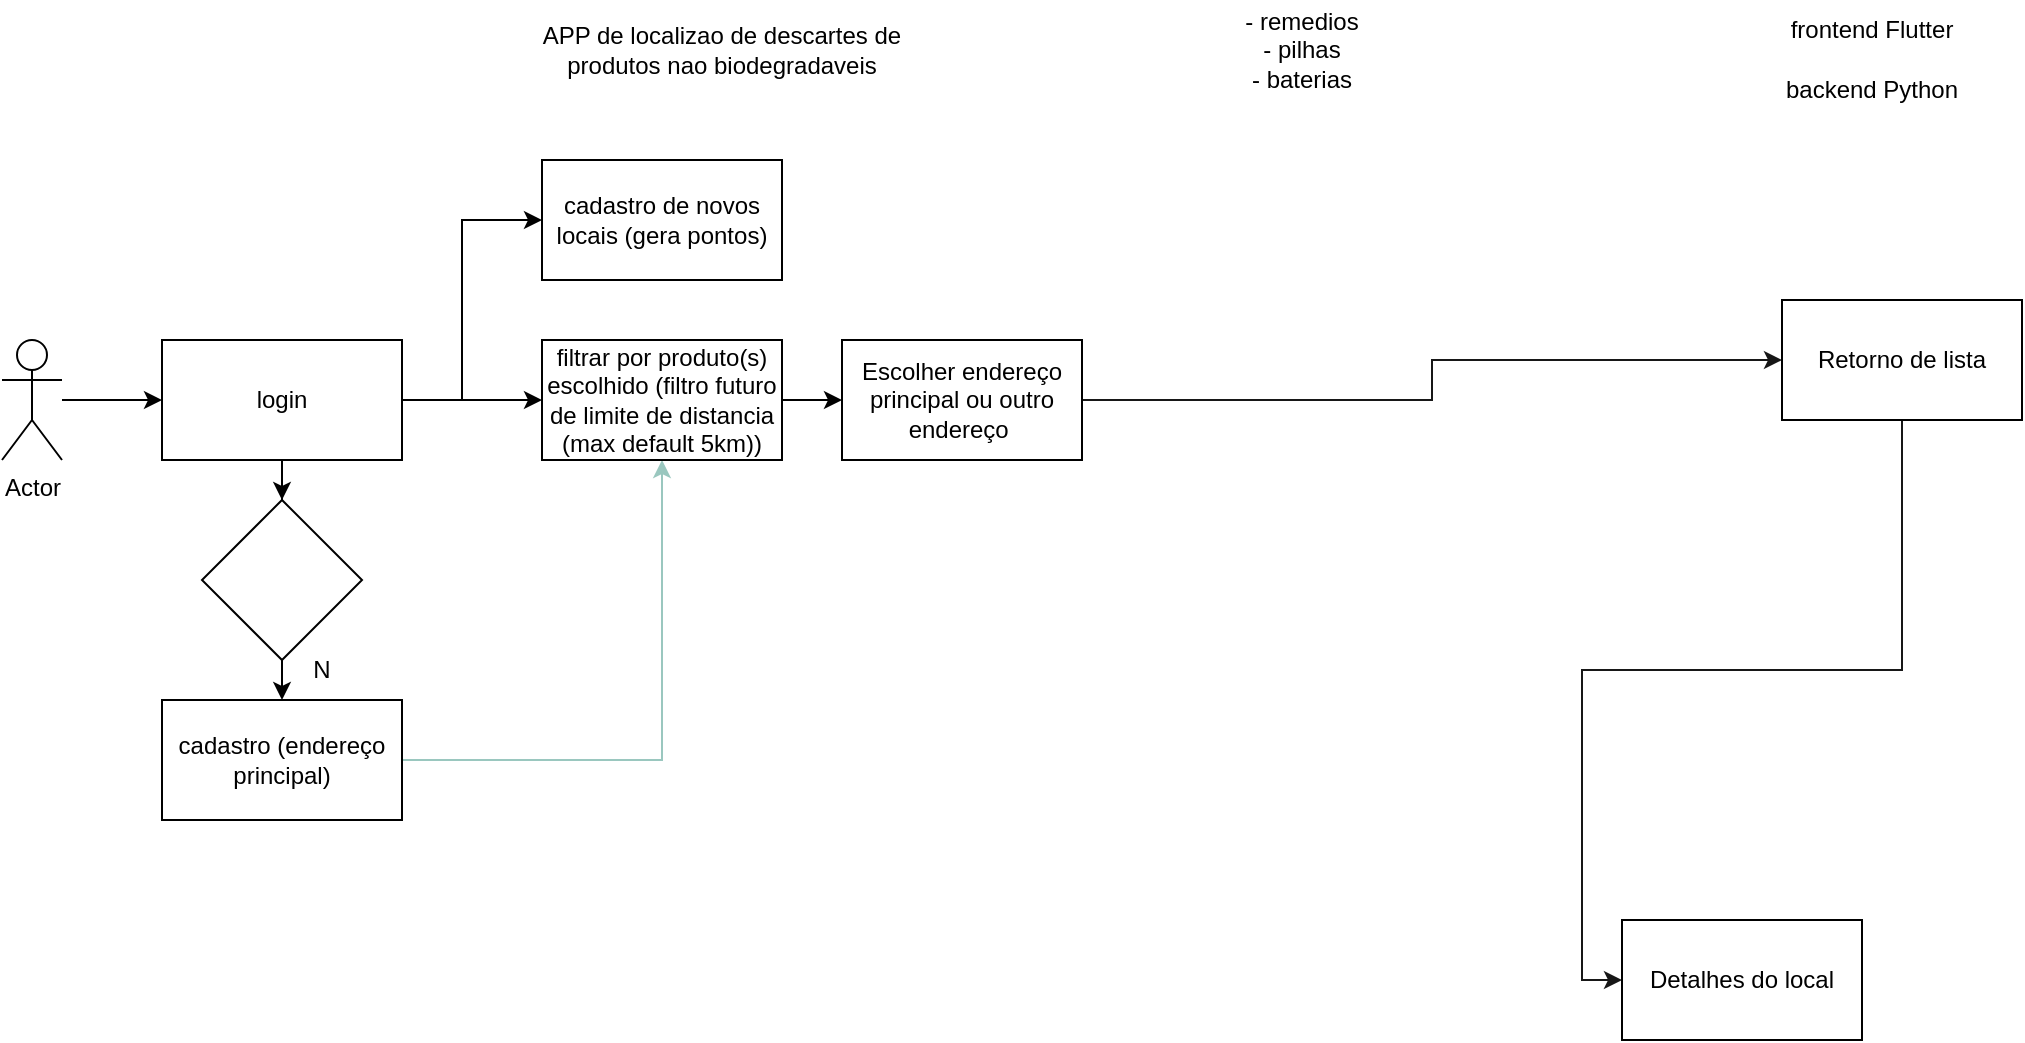 <mxfile version="18.1.2" type="github">
  <diagram id="GZsz-lujuDWjq41wjC5V" name="Page-1">
    <mxGraphModel dx="1210" dy="636" grid="1" gridSize="10" guides="1" tooltips="1" connect="1" arrows="1" fold="1" page="1" pageScale="1" pageWidth="827" pageHeight="1169" math="0" shadow="0">
      <root>
        <mxCell id="0" />
        <mxCell id="1" parent="0" />
        <mxCell id="vfdzDoIzdjUTpLNnpWvX-1" style="edgeStyle=orthogonalEdgeStyle;rounded=0;orthogonalLoop=1;jettySize=auto;html=1;entryX=0;entryY=0.5;entryDx=0;entryDy=0;" parent="1" source="vfdzDoIzdjUTpLNnpWvX-2" target="vfdzDoIzdjUTpLNnpWvX-6" edge="1">
          <mxGeometry relative="1" as="geometry" />
        </mxCell>
        <mxCell id="vfdzDoIzdjUTpLNnpWvX-2" value="Actor" style="shape=umlActor;verticalLabelPosition=bottom;verticalAlign=top;html=1;outlineConnect=0;" parent="1" vertex="1">
          <mxGeometry x="60" y="190" width="30" height="60" as="geometry" />
        </mxCell>
        <mxCell id="vfdzDoIzdjUTpLNnpWvX-3" style="edgeStyle=orthogonalEdgeStyle;rounded=0;orthogonalLoop=1;jettySize=auto;html=1;entryX=0.5;entryY=0;entryDx=0;entryDy=0;" parent="1" source="vfdzDoIzdjUTpLNnpWvX-6" target="vfdzDoIzdjUTpLNnpWvX-10" edge="1">
          <mxGeometry relative="1" as="geometry" />
        </mxCell>
        <mxCell id="vfdzDoIzdjUTpLNnpWvX-4" style="edgeStyle=orthogonalEdgeStyle;rounded=0;orthogonalLoop=1;jettySize=auto;html=1;entryX=0;entryY=0.5;entryDx=0;entryDy=0;" parent="1" target="vfdzDoIzdjUTpLNnpWvX-14" edge="1">
          <mxGeometry relative="1" as="geometry">
            <mxPoint x="250" y="220" as="sourcePoint" />
            <Array as="points">
              <mxPoint x="290" y="220" />
              <mxPoint x="290" y="130" />
            </Array>
          </mxGeometry>
        </mxCell>
        <mxCell id="vfdzDoIzdjUTpLNnpWvX-5" style="edgeStyle=orthogonalEdgeStyle;rounded=0;orthogonalLoop=1;jettySize=auto;html=1;exitX=1;exitY=0.5;exitDx=0;exitDy=0;" parent="1" source="vfdzDoIzdjUTpLNnpWvX-6" target="vfdzDoIzdjUTpLNnpWvX-16" edge="1">
          <mxGeometry relative="1" as="geometry">
            <mxPoint x="310" y="220" as="sourcePoint" />
          </mxGeometry>
        </mxCell>
        <mxCell id="vfdzDoIzdjUTpLNnpWvX-6" value="login" style="rounded=0;whiteSpace=wrap;html=1;" parent="1" vertex="1">
          <mxGeometry x="140" y="190" width="120" height="60" as="geometry" />
        </mxCell>
        <mxCell id="vfdzDoIzdjUTpLNnpWvX-7" value="APP de localizao de descartes de produtos nao biodegradaveis" style="text;html=1;strokeColor=none;fillColor=none;align=center;verticalAlign=middle;whiteSpace=wrap;rounded=0;" parent="1" vertex="1">
          <mxGeometry x="320" y="30" width="200" height="30" as="geometry" />
        </mxCell>
        <mxCell id="vfdzDoIzdjUTpLNnpWvX-8" value="- remedios&lt;br&gt;- pilhas&lt;br&gt;- baterias" style="text;html=1;strokeColor=none;fillColor=none;align=center;verticalAlign=middle;whiteSpace=wrap;rounded=0;" parent="1" vertex="1">
          <mxGeometry x="680" y="30" width="60" height="30" as="geometry" />
        </mxCell>
        <mxCell id="vfdzDoIzdjUTpLNnpWvX-9" style="edgeStyle=orthogonalEdgeStyle;rounded=0;orthogonalLoop=1;jettySize=auto;html=1;" parent="1" target="vfdzDoIzdjUTpLNnpWvX-12" edge="1">
          <mxGeometry relative="1" as="geometry">
            <mxPoint x="210" y="290" as="sourcePoint" />
          </mxGeometry>
        </mxCell>
        <mxCell id="vfdzDoIzdjUTpLNnpWvX-10" value="" style="rhombus;whiteSpace=wrap;html=1;" parent="1" vertex="1">
          <mxGeometry x="160" y="270" width="80" height="80" as="geometry" />
        </mxCell>
        <mxCell id="vfdzDoIzdjUTpLNnpWvX-11" style="edgeStyle=orthogonalEdgeStyle;rounded=0;orthogonalLoop=1;jettySize=auto;html=1;entryX=0.5;entryY=1;entryDx=0;entryDy=0;strokeColor=#9AC7BF;" parent="1" source="vfdzDoIzdjUTpLNnpWvX-12" target="vfdzDoIzdjUTpLNnpWvX-16" edge="1">
          <mxGeometry relative="1" as="geometry" />
        </mxCell>
        <mxCell id="vfdzDoIzdjUTpLNnpWvX-12" value="cadastro (endereço principal)" style="rounded=0;whiteSpace=wrap;html=1;" parent="1" vertex="1">
          <mxGeometry x="140" y="370" width="120" height="60" as="geometry" />
        </mxCell>
        <mxCell id="vfdzDoIzdjUTpLNnpWvX-13" value="N" style="text;html=1;strokeColor=none;fillColor=none;align=center;verticalAlign=middle;whiteSpace=wrap;rounded=0;" parent="1" vertex="1">
          <mxGeometry x="190" y="340" width="60" height="30" as="geometry" />
        </mxCell>
        <mxCell id="vfdzDoIzdjUTpLNnpWvX-14" value="cadastro de novos locais (gera pontos)" style="rounded=0;whiteSpace=wrap;html=1;" parent="1" vertex="1">
          <mxGeometry x="330" y="100" width="120" height="60" as="geometry" />
        </mxCell>
        <mxCell id="vfdzDoIzdjUTpLNnpWvX-15" style="edgeStyle=orthogonalEdgeStyle;rounded=0;orthogonalLoop=1;jettySize=auto;html=1;" parent="1" source="vfdzDoIzdjUTpLNnpWvX-16" target="vfdzDoIzdjUTpLNnpWvX-18" edge="1">
          <mxGeometry relative="1" as="geometry" />
        </mxCell>
        <mxCell id="vfdzDoIzdjUTpLNnpWvX-16" value="filtrar por produto(s) escolhido (filtro futuro de limite de distancia (max default 5km))" style="rounded=0;whiteSpace=wrap;html=1;" parent="1" vertex="1">
          <mxGeometry x="330" y="190" width="120" height="60" as="geometry" />
        </mxCell>
        <mxCell id="vfdzDoIzdjUTpLNnpWvX-17" style="edgeStyle=orthogonalEdgeStyle;rounded=0;orthogonalLoop=1;jettySize=auto;html=1;entryX=0;entryY=0.5;entryDx=0;entryDy=0;strokeColor=#171717;" parent="1" source="vfdzDoIzdjUTpLNnpWvX-18" target="vfdzDoIzdjUTpLNnpWvX-20" edge="1">
          <mxGeometry relative="1" as="geometry" />
        </mxCell>
        <mxCell id="vfdzDoIzdjUTpLNnpWvX-18" value="Escolher endereço principal ou outro endereço&amp;nbsp;" style="rounded=0;whiteSpace=wrap;html=1;" parent="1" vertex="1">
          <mxGeometry x="480" y="190" width="120" height="60" as="geometry" />
        </mxCell>
        <mxCell id="vfdzDoIzdjUTpLNnpWvX-19" style="edgeStyle=orthogonalEdgeStyle;rounded=0;orthogonalLoop=1;jettySize=auto;html=1;entryX=0;entryY=0.5;entryDx=0;entryDy=0;strokeColor=#171717;" parent="1" source="vfdzDoIzdjUTpLNnpWvX-20" target="vfdzDoIzdjUTpLNnpWvX-21" edge="1">
          <mxGeometry relative="1" as="geometry" />
        </mxCell>
        <mxCell id="vfdzDoIzdjUTpLNnpWvX-20" value="Retorno de lista" style="rounded=0;whiteSpace=wrap;html=1;" parent="1" vertex="1">
          <mxGeometry x="950" y="170" width="120" height="60" as="geometry" />
        </mxCell>
        <mxCell id="vfdzDoIzdjUTpLNnpWvX-21" value="Detalhes do local" style="rounded=0;whiteSpace=wrap;html=1;" parent="1" vertex="1">
          <mxGeometry x="870" y="480" width="120" height="60" as="geometry" />
        </mxCell>
        <mxCell id="vfdzDoIzdjUTpLNnpWvX-22" value="frontend Flutter" style="text;html=1;strokeColor=none;fillColor=none;align=center;verticalAlign=middle;whiteSpace=wrap;rounded=0;" parent="1" vertex="1">
          <mxGeometry x="940" y="20" width="110" height="30" as="geometry" />
        </mxCell>
        <mxCell id="vfdzDoIzdjUTpLNnpWvX-23" value="backend Python" style="text;html=1;strokeColor=none;fillColor=none;align=center;verticalAlign=middle;whiteSpace=wrap;rounded=0;" parent="1" vertex="1">
          <mxGeometry x="940" y="50" width="110" height="30" as="geometry" />
        </mxCell>
      </root>
    </mxGraphModel>
  </diagram>
</mxfile>
